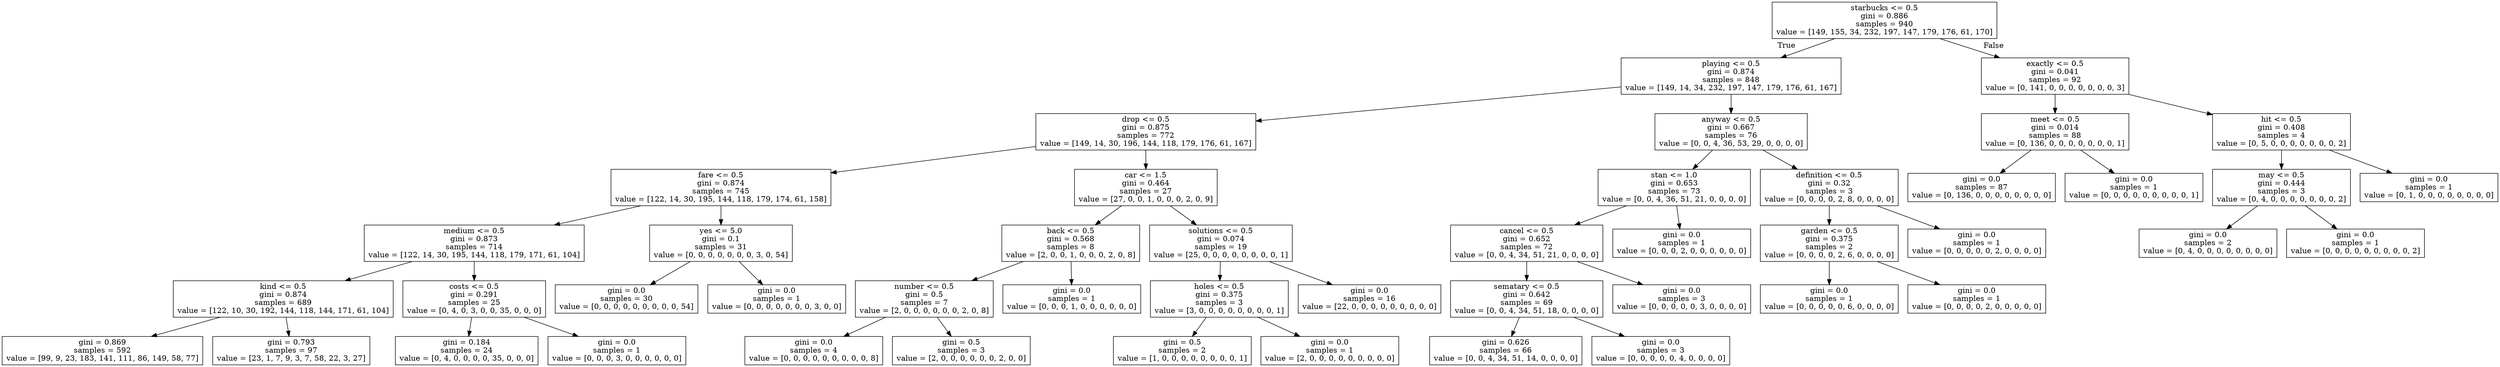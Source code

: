 digraph Tree {
node [shape=box] ;
0 [label="starbucks <= 0.5\ngini = 0.886\nsamples = 940\nvalue = [149, 155, 34, 232, 197, 147, 179, 176, 61, 170]"] ;
1 [label="playing <= 0.5\ngini = 0.874\nsamples = 848\nvalue = [149, 14, 34, 232, 197, 147, 179, 176, 61, 167]"] ;
0 -> 1 [labeldistance=2.5, labelangle=45, headlabel="True"] ;
2 [label="drop <= 0.5\ngini = 0.875\nsamples = 772\nvalue = [149, 14, 30, 196, 144, 118, 179, 176, 61, 167]"] ;
1 -> 2 ;
3 [label="fare <= 0.5\ngini = 0.874\nsamples = 745\nvalue = [122, 14, 30, 195, 144, 118, 179, 174, 61, 158]"] ;
2 -> 3 ;
4 [label="medium <= 0.5\ngini = 0.873\nsamples = 714\nvalue = [122, 14, 30, 195, 144, 118, 179, 171, 61, 104]"] ;
3 -> 4 ;
5 [label="kind <= 0.5\ngini = 0.874\nsamples = 689\nvalue = [122, 10, 30, 192, 144, 118, 144, 171, 61, 104]"] ;
4 -> 5 ;
6 [label="gini = 0.869\nsamples = 592\nvalue = [99, 9, 23, 183, 141, 111, 86, 149, 58, 77]"] ;
5 -> 6 ;
7 [label="gini = 0.793\nsamples = 97\nvalue = [23, 1, 7, 9, 3, 7, 58, 22, 3, 27]"] ;
5 -> 7 ;
8 [label="costs <= 0.5\ngini = 0.291\nsamples = 25\nvalue = [0, 4, 0, 3, 0, 0, 35, 0, 0, 0]"] ;
4 -> 8 ;
9 [label="gini = 0.184\nsamples = 24\nvalue = [0, 4, 0, 0, 0, 0, 35, 0, 0, 0]"] ;
8 -> 9 ;
10 [label="gini = 0.0\nsamples = 1\nvalue = [0, 0, 0, 3, 0, 0, 0, 0, 0, 0]"] ;
8 -> 10 ;
11 [label="yes <= 5.0\ngini = 0.1\nsamples = 31\nvalue = [0, 0, 0, 0, 0, 0, 0, 3, 0, 54]"] ;
3 -> 11 ;
12 [label="gini = 0.0\nsamples = 30\nvalue = [0, 0, 0, 0, 0, 0, 0, 0, 0, 54]"] ;
11 -> 12 ;
13 [label="gini = 0.0\nsamples = 1\nvalue = [0, 0, 0, 0, 0, 0, 0, 3, 0, 0]"] ;
11 -> 13 ;
14 [label="car <= 1.5\ngini = 0.464\nsamples = 27\nvalue = [27, 0, 0, 1, 0, 0, 0, 2, 0, 9]"] ;
2 -> 14 ;
15 [label="back <= 0.5\ngini = 0.568\nsamples = 8\nvalue = [2, 0, 0, 1, 0, 0, 0, 2, 0, 8]"] ;
14 -> 15 ;
16 [label="number <= 0.5\ngini = 0.5\nsamples = 7\nvalue = [2, 0, 0, 0, 0, 0, 0, 2, 0, 8]"] ;
15 -> 16 ;
17 [label="gini = 0.0\nsamples = 4\nvalue = [0, 0, 0, 0, 0, 0, 0, 0, 0, 8]"] ;
16 -> 17 ;
18 [label="gini = 0.5\nsamples = 3\nvalue = [2, 0, 0, 0, 0, 0, 0, 2, 0, 0]"] ;
16 -> 18 ;
19 [label="gini = 0.0\nsamples = 1\nvalue = [0, 0, 0, 1, 0, 0, 0, 0, 0, 0]"] ;
15 -> 19 ;
20 [label="solutions <= 0.5\ngini = 0.074\nsamples = 19\nvalue = [25, 0, 0, 0, 0, 0, 0, 0, 0, 1]"] ;
14 -> 20 ;
21 [label="holes <= 0.5\ngini = 0.375\nsamples = 3\nvalue = [3, 0, 0, 0, 0, 0, 0, 0, 0, 1]"] ;
20 -> 21 ;
22 [label="gini = 0.5\nsamples = 2\nvalue = [1, 0, 0, 0, 0, 0, 0, 0, 0, 1]"] ;
21 -> 22 ;
23 [label="gini = 0.0\nsamples = 1\nvalue = [2, 0, 0, 0, 0, 0, 0, 0, 0, 0]"] ;
21 -> 23 ;
24 [label="gini = 0.0\nsamples = 16\nvalue = [22, 0, 0, 0, 0, 0, 0, 0, 0, 0]"] ;
20 -> 24 ;
25 [label="anyway <= 0.5\ngini = 0.667\nsamples = 76\nvalue = [0, 0, 4, 36, 53, 29, 0, 0, 0, 0]"] ;
1 -> 25 ;
26 [label="stan <= 1.0\ngini = 0.653\nsamples = 73\nvalue = [0, 0, 4, 36, 51, 21, 0, 0, 0, 0]"] ;
25 -> 26 ;
27 [label="cancel <= 0.5\ngini = 0.652\nsamples = 72\nvalue = [0, 0, 4, 34, 51, 21, 0, 0, 0, 0]"] ;
26 -> 27 ;
28 [label="sematary <= 0.5\ngini = 0.642\nsamples = 69\nvalue = [0, 0, 4, 34, 51, 18, 0, 0, 0, 0]"] ;
27 -> 28 ;
29 [label="gini = 0.626\nsamples = 66\nvalue = [0, 0, 4, 34, 51, 14, 0, 0, 0, 0]"] ;
28 -> 29 ;
30 [label="gini = 0.0\nsamples = 3\nvalue = [0, 0, 0, 0, 0, 4, 0, 0, 0, 0]"] ;
28 -> 30 ;
31 [label="gini = 0.0\nsamples = 3\nvalue = [0, 0, 0, 0, 0, 3, 0, 0, 0, 0]"] ;
27 -> 31 ;
32 [label="gini = 0.0\nsamples = 1\nvalue = [0, 0, 0, 2, 0, 0, 0, 0, 0, 0]"] ;
26 -> 32 ;
33 [label="definition <= 0.5\ngini = 0.32\nsamples = 3\nvalue = [0, 0, 0, 0, 2, 8, 0, 0, 0, 0]"] ;
25 -> 33 ;
34 [label="garden <= 0.5\ngini = 0.375\nsamples = 2\nvalue = [0, 0, 0, 0, 2, 6, 0, 0, 0, 0]"] ;
33 -> 34 ;
35 [label="gini = 0.0\nsamples = 1\nvalue = [0, 0, 0, 0, 0, 6, 0, 0, 0, 0]"] ;
34 -> 35 ;
36 [label="gini = 0.0\nsamples = 1\nvalue = [0, 0, 0, 0, 2, 0, 0, 0, 0, 0]"] ;
34 -> 36 ;
37 [label="gini = 0.0\nsamples = 1\nvalue = [0, 0, 0, 0, 0, 2, 0, 0, 0, 0]"] ;
33 -> 37 ;
38 [label="exactly <= 0.5\ngini = 0.041\nsamples = 92\nvalue = [0, 141, 0, 0, 0, 0, 0, 0, 0, 3]"] ;
0 -> 38 [labeldistance=2.5, labelangle=-45, headlabel="False"] ;
39 [label="meet <= 0.5\ngini = 0.014\nsamples = 88\nvalue = [0, 136, 0, 0, 0, 0, 0, 0, 0, 1]"] ;
38 -> 39 ;
40 [label="gini = 0.0\nsamples = 87\nvalue = [0, 136, 0, 0, 0, 0, 0, 0, 0, 0]"] ;
39 -> 40 ;
41 [label="gini = 0.0\nsamples = 1\nvalue = [0, 0, 0, 0, 0, 0, 0, 0, 0, 1]"] ;
39 -> 41 ;
42 [label="hit <= 0.5\ngini = 0.408\nsamples = 4\nvalue = [0, 5, 0, 0, 0, 0, 0, 0, 0, 2]"] ;
38 -> 42 ;
43 [label="may <= 0.5\ngini = 0.444\nsamples = 3\nvalue = [0, 4, 0, 0, 0, 0, 0, 0, 0, 2]"] ;
42 -> 43 ;
44 [label="gini = 0.0\nsamples = 2\nvalue = [0, 4, 0, 0, 0, 0, 0, 0, 0, 0]"] ;
43 -> 44 ;
45 [label="gini = 0.0\nsamples = 1\nvalue = [0, 0, 0, 0, 0, 0, 0, 0, 0, 2]"] ;
43 -> 45 ;
46 [label="gini = 0.0\nsamples = 1\nvalue = [0, 1, 0, 0, 0, 0, 0, 0, 0, 0]"] ;
42 -> 46 ;
}